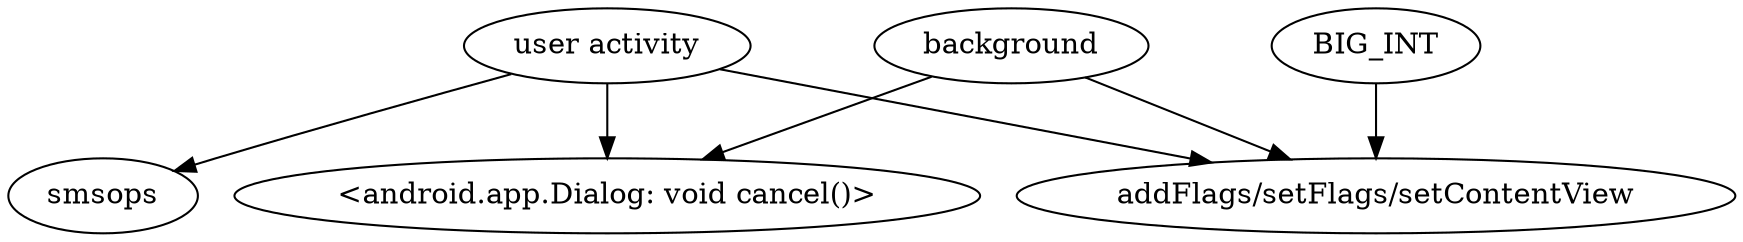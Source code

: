 strict digraph  {
	graph ["graph"="{}"];
	"<android.app.Dialog: void cancel()>"	 [domain=library,
		type=SENSITIVE_METHOD];
	smsops	 [domain=library,
		type=SENSITIVE_METHOD];
	"addFlags/setFlags/setContentView"	 [domain=library,
		type=merged];
	BIG_INT	 [domain=library,
		type=CONST_INT];
	BIG_INT -> "addFlags/setFlags/setContentView"	 [deps=DATAFLOW,
		type=DEP];
	"user activity"	 [domain=library,
		type=entrypoint];
	"user activity" -> "<android.app.Dialog: void cancel()>"	 [deps="FROM_SENSITIVE_PARENT_TO_SENSITIVE_API-CALL",
		type=DEP];
	"user activity" -> "addFlags/setFlags/setContentView"	 [deps="FROM_SENSITIVE_PARENT_TO_SENSITIVE_API-CALL",
		type=DEP];
	"user activity" -> smsops	 [deps="FROM_SENSITIVE_PARENT_TO_SENSITIVE_API-CALL",
		type=DEP];
	background	 [domain=library,
		type=entrypoint];
	background -> "addFlags/setFlags/setContentView"	 [deps=DOMINATE,
		type=DEP];
	background -> "<android.app.Dialog: void cancel()>"	 [deps=FROM_SENSITIVE_PARENT_TO_SENSITIVE_API,
		type=DEP];
}
